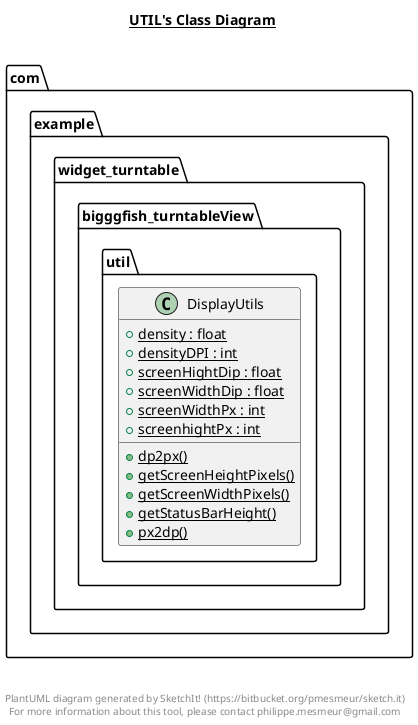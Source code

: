 @startuml

title __UTIL's Class Diagram__\n

  namespace com.example.widget_turntable {
    namespace bigggfish_turntableView {
      namespace util {
        class com.example.widget_turntable.bigggfish_turntableView.util.DisplayUtils {
            {static} + density : float
            {static} + densityDPI : int
            {static} + screenHightDip : float
            {static} + screenWidthDip : float
            {static} + screenWidthPx : int
            {static} + screenhightPx : int
            {static} + dp2px()
            {static} + getScreenHeightPixels()
            {static} + getScreenWidthPixels()
            {static} + getStatusBarHeight()
            {static} + px2dp()
        }
      }
    }
  }
  



right footer


PlantUML diagram generated by SketchIt! (https://bitbucket.org/pmesmeur/sketch.it)
For more information about this tool, please contact philippe.mesmeur@gmail.com
endfooter

@enduml
